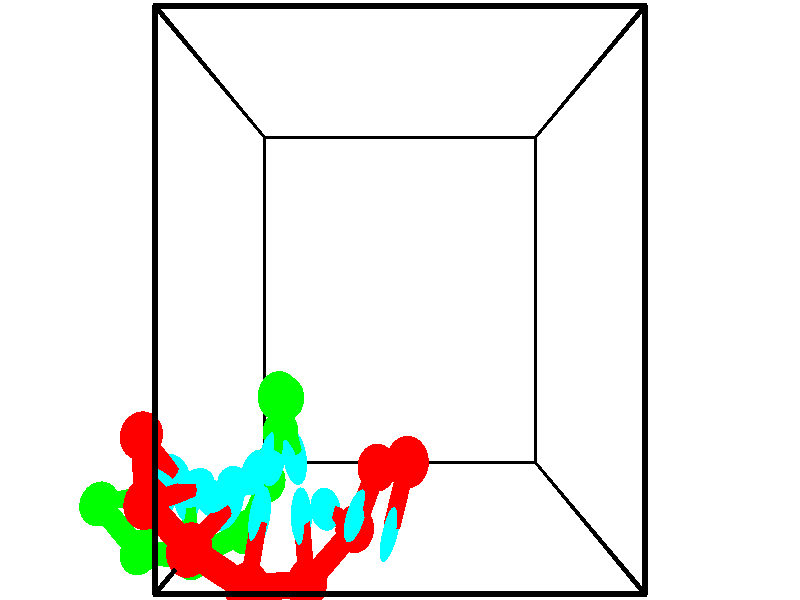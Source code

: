 // switches for output
#declare DRAW_BASES = 1; // possible values are 0, 1; only relevant for DNA ribbons
#declare DRAW_BASES_TYPE = 3; // possible values are 1, 2, 3; only relevant for DNA ribbons
#declare DRAW_FOG = 0; // set to 1 to enable fog

#include "colors.inc"

#include "transforms.inc"
background { rgb <1, 1, 1>}

#default {
   normal{
       ripples 0.25
       frequency 0.20
       turbulence 0.2
       lambda 5
   }
	finish {
		phong 0.1
		phong_size 40.
	}
}

// original window dimensions: 1024x640


// camera settings

camera {
	sky <-0, 1, 0>
	up <-0, 1, 0>
	right 1.6 * <1, 0, 0>
	location <2.5, 2.5, 11.1562>
	look_at <2.5, 2.5, 2.5>
	direction <0, 0, -8.6562>
	angle 67.0682
}


# declare cpy_camera_pos = <2.5, 2.5, 11.1562>;
# if (DRAW_FOG = 1)
fog {
	fog_type 2
	up vnormalize(cpy_camera_pos)
	color rgbt<1,1,1,0.3>
	distance 1e-5
	fog_alt 3e-3
	fog_offset 4
}
# end


// LIGHTS

# declare lum = 6;
global_settings {
	ambient_light rgb lum * <0.05, 0.05, 0.05>
	max_trace_level 15
}# declare cpy_direct_light_amount = 0.25;
light_source
{	1000 * <-1, -1, 1>,
	rgb lum * cpy_direct_light_amount
	parallel
}

light_source
{	1000 * <1, 1, -1>,
	rgb lum * cpy_direct_light_amount
	parallel
}

// strand 0

// nucleotide -1

// particle -1
sphere {
	<2.587984, 0.916001, 4.069657> 0.250000
	pigment { color rgbt <1,0,0,0> }
	no_shadow
}
cylinder {
	<2.474987, 0.532619, 4.085469>,  <2.407189, 0.302590, 4.094956>, 0.100000
	pigment { color rgbt <1,0,0,0> }
	no_shadow
}
cylinder {
	<2.474987, 0.532619, 4.085469>,  <2.587984, 0.916001, 4.069657>, 0.100000
	pigment { color rgbt <1,0,0,0> }
	no_shadow
}

// particle -1
sphere {
	<2.474987, 0.532619, 4.085469> 0.100000
	pigment { color rgbt <1,0,0,0> }
	no_shadow
}
sphere {
	0, 1
	scale<0.080000,0.200000,0.300000>
	matrix <-0.923233, 0.260460, -0.282492,
		0.260460, -0.116297, -0.958455,
		0.282492, 0.958455, -0.039530,
		2.390239, 0.245083, 4.097328>
	pigment { color rgbt <0,1,1,0> }
	no_shadow
}
cylinder {
	<2.204370, 0.703632, 3.387916>,  <2.587984, 0.916001, 4.069657>, 0.130000
	pigment { color rgbt <1,0,0,0> }
	no_shadow
}

// nucleotide -1

// particle -1
sphere {
	<2.204370, 0.703632, 3.387916> 0.250000
	pigment { color rgbt <1,0,0,0> }
	no_shadow
}
cylinder {
	<2.071964, 0.505821, 3.709381>,  <1.992521, 0.387135, 3.902260>, 0.100000
	pigment { color rgbt <1,0,0,0> }
	no_shadow
}
cylinder {
	<2.071964, 0.505821, 3.709381>,  <2.204370, 0.703632, 3.387916>, 0.100000
	pigment { color rgbt <1,0,0,0> }
	no_shadow
}

// particle -1
sphere {
	<2.071964, 0.505821, 3.709381> 0.100000
	pigment { color rgbt <1,0,0,0> }
	no_shadow
}
sphere {
	0, 1
	scale<0.080000,0.200000,0.300000>
	matrix <-0.941261, 0.112775, -0.318293,
		0.066772, -0.861815, -0.502809,
		-0.331014, -0.494527, 0.803662,
		1.972660, 0.357463, 3.950480>
	pigment { color rgbt <0,1,1,0> }
	no_shadow
}
cylinder {
	<1.910643, 0.017155, 3.297401>,  <2.204370, 0.703632, 3.387916>, 0.130000
	pigment { color rgbt <1,0,0,0> }
	no_shadow
}

// nucleotide -1

// particle -1
sphere {
	<1.910643, 0.017155, 3.297401> 0.250000
	pigment { color rgbt <1,0,0,0> }
	no_shadow
}
cylinder {
	<1.731319, 0.223206, 3.589610>,  <1.623725, 0.346836, 3.764935>, 0.100000
	pigment { color rgbt <1,0,0,0> }
	no_shadow
}
cylinder {
	<1.731319, 0.223206, 3.589610>,  <1.910643, 0.017155, 3.297401>, 0.100000
	pigment { color rgbt <1,0,0,0> }
	no_shadow
}

// particle -1
sphere {
	<1.731319, 0.223206, 3.589610> 0.100000
	pigment { color rgbt <1,0,0,0> }
	no_shadow
}
sphere {
	0, 1
	scale<0.080000,0.200000,0.300000>
	matrix <-0.861081, -0.029525, -0.507610,
		-0.239916, -0.856604, 0.456804,
		-0.448309, 0.515129, 0.730522,
		1.596827, 0.377744, 3.808766>
	pigment { color rgbt <0,1,1,0> }
	no_shadow
}
cylinder {
	<1.342608, -0.441872, 3.645040>,  <1.910643, 0.017155, 3.297401>, 0.130000
	pigment { color rgbt <1,0,0,0> }
	no_shadow
}

// nucleotide -1

// particle -1
sphere {
	<1.342608, -0.441872, 3.645040> 0.250000
	pigment { color rgbt <1,0,0,0> }
	no_shadow
}
cylinder {
	<1.303888, -0.043774, 3.649309>,  <1.280657, 0.195086, 3.651870>, 0.100000
	pigment { color rgbt <1,0,0,0> }
	no_shadow
}
cylinder {
	<1.303888, -0.043774, 3.649309>,  <1.342608, -0.441872, 3.645040>, 0.100000
	pigment { color rgbt <1,0,0,0> }
	no_shadow
}

// particle -1
sphere {
	<1.303888, -0.043774, 3.649309> 0.100000
	pigment { color rgbt <1,0,0,0> }
	no_shadow
}
sphere {
	0, 1
	scale<0.080000,0.200000,0.300000>
	matrix <-0.919992, -0.085377, -0.382526,
		-0.379797, -0.046846, 0.923883,
		-0.096798, 0.995247, 0.010672,
		1.274849, 0.254800, 3.652510>
	pigment { color rgbt <0,1,1,0> }
	no_shadow
}
cylinder {
	<0.684341, -0.360394, 3.974594>,  <1.342608, -0.441872, 3.645040>, 0.130000
	pigment { color rgbt <1,0,0,0> }
	no_shadow
}

// nucleotide -1

// particle -1
sphere {
	<0.684341, -0.360394, 3.974594> 0.250000
	pigment { color rgbt <1,0,0,0> }
	no_shadow
}
cylinder {
	<0.732199, 0.002964, 3.814342>,  <0.760913, 0.220979, 3.718190>, 0.100000
	pigment { color rgbt <1,0,0,0> }
	no_shadow
}
cylinder {
	<0.732199, 0.002964, 3.814342>,  <0.684341, -0.360394, 3.974594>, 0.100000
	pigment { color rgbt <1,0,0,0> }
	no_shadow
}

// particle -1
sphere {
	<0.732199, 0.002964, 3.814342> 0.100000
	pigment { color rgbt <1,0,0,0> }
	no_shadow
}
sphere {
	0, 1
	scale<0.080000,0.200000,0.300000>
	matrix <-0.938032, -0.028765, -0.345353,
		-0.325241, 0.417124, 0.848661,
		0.119644, 0.908394, -0.400631,
		0.768092, 0.275482, 3.694152>
	pigment { color rgbt <0,1,1,0> }
	no_shadow
}
cylinder {
	<0.093181, 0.121155, 4.258098>,  <0.684341, -0.360394, 3.974594>, 0.130000
	pigment { color rgbt <1,0,0,0> }
	no_shadow
}

// nucleotide -1

// particle -1
sphere {
	<0.093181, 0.121155, 4.258098> 0.250000
	pigment { color rgbt <1,0,0,0> }
	no_shadow
}
cylinder {
	<0.246069, 0.257374, 3.914485>,  <0.337802, 0.339105, 3.708318>, 0.100000
	pigment { color rgbt <1,0,0,0> }
	no_shadow
}
cylinder {
	<0.246069, 0.257374, 3.914485>,  <0.093181, 0.121155, 4.258098>, 0.100000
	pigment { color rgbt <1,0,0,0> }
	no_shadow
}

// particle -1
sphere {
	<0.246069, 0.257374, 3.914485> 0.100000
	pigment { color rgbt <1,0,0,0> }
	no_shadow
}
sphere {
	0, 1
	scale<0.080000,0.200000,0.300000>
	matrix <-0.900390, -0.071861, -0.429109,
		-0.207863, 0.937477, 0.279159,
		0.382219, 0.340548, -0.859032,
		0.360735, 0.359538, 3.656776>
	pigment { color rgbt <0,1,1,0> }
	no_shadow
}
cylinder {
	<-0.479458, 0.509261, 4.056230>,  <0.093181, 0.121155, 4.258098>, 0.130000
	pigment { color rgbt <1,0,0,0> }
	no_shadow
}

// nucleotide -1

// particle -1
sphere {
	<-0.479458, 0.509261, 4.056230> 0.250000
	pigment { color rgbt <1,0,0,0> }
	no_shadow
}
cylinder {
	<-0.269405, 0.506844, 3.715830>,  <-0.143374, 0.505393, 3.511590>, 0.100000
	pigment { color rgbt <1,0,0,0> }
	no_shadow
}
cylinder {
	<-0.269405, 0.506844, 3.715830>,  <-0.479458, 0.509261, 4.056230>, 0.100000
	pigment { color rgbt <1,0,0,0> }
	no_shadow
}

// particle -1
sphere {
	<-0.269405, 0.506844, 3.715830> 0.100000
	pigment { color rgbt <1,0,0,0> }
	no_shadow
}
sphere {
	0, 1
	scale<0.080000,0.200000,0.300000>
	matrix <-0.851014, 0.000470, -0.525142,
		0.003574, 0.999982, -0.004896,
		0.525130, -0.006043, -0.851000,
		-0.111866, 0.505031, 3.460530>
	pigment { color rgbt <0,1,1,0> }
	no_shadow
}
cylinder {
	<-0.745768, 1.081125, 3.574667>,  <-0.479458, 0.509261, 4.056230>, 0.130000
	pigment { color rgbt <1,0,0,0> }
	no_shadow
}

// nucleotide -1

// particle -1
sphere {
	<-0.745768, 1.081125, 3.574667> 0.250000
	pigment { color rgbt <1,0,0,0> }
	no_shadow
}
cylinder {
	<-0.588757, 0.783108, 3.358950>,  <-0.494550, 0.604298, 3.229520>, 0.100000
	pigment { color rgbt <1,0,0,0> }
	no_shadow
}
cylinder {
	<-0.588757, 0.783108, 3.358950>,  <-0.745768, 1.081125, 3.574667>, 0.100000
	pigment { color rgbt <1,0,0,0> }
	no_shadow
}

// particle -1
sphere {
	<-0.588757, 0.783108, 3.358950> 0.100000
	pigment { color rgbt <1,0,0,0> }
	no_shadow
}
sphere {
	0, 1
	scale<0.080000,0.200000,0.300000>
	matrix <-0.849220, -0.068420, -0.523588,
		0.353197, 0.663499, -0.659561,
		0.392528, -0.745042, -0.539291,
		-0.470998, 0.559595, 3.197163>
	pigment { color rgbt <0,1,1,0> }
	no_shadow
}
// strand 1

// nucleotide -1

// particle -1
sphere {
	<-1.684770, 0.136187, 2.751071> 0.250000
	pigment { color rgbt <0,1,0,0> }
	no_shadow
}
cylinder {
	<-1.422348, 0.123894, 2.449436>,  <-1.264895, 0.116518, 2.268456>, 0.100000
	pigment { color rgbt <0,1,0,0> }
	no_shadow
}
cylinder {
	<-1.422348, 0.123894, 2.449436>,  <-1.684770, 0.136187, 2.751071>, 0.100000
	pigment { color rgbt <0,1,0,0> }
	no_shadow
}

// particle -1
sphere {
	<-1.422348, 0.123894, 2.449436> 0.100000
	pigment { color rgbt <0,1,0,0> }
	no_shadow
}
sphere {
	0, 1
	scale<0.080000,0.200000,0.300000>
	matrix <0.754644, 0.040179, 0.654903,
		0.010168, -0.998720, 0.049556,
		0.656056, -0.030738, -0.754086,
		-1.225531, 0.114674, 2.223210>
	pigment { color rgbt <0,1,1,0> }
	no_shadow
}
cylinder {
	<-1.097316, -0.402910, 2.817188>,  <-1.684770, 0.136187, 2.751071>, 0.130000
	pigment { color rgbt <0,1,0,0> }
	no_shadow
}

// nucleotide -1

// particle -1
sphere {
	<-1.097316, -0.402910, 2.817188> 0.250000
	pigment { color rgbt <0,1,0,0> }
	no_shadow
}
cylinder {
	<-0.970253, -0.083393, 2.612825>,  <-0.894015, 0.108317, 2.490208>, 0.100000
	pigment { color rgbt <0,1,0,0> }
	no_shadow
}
cylinder {
	<-0.970253, -0.083393, 2.612825>,  <-1.097316, -0.402910, 2.817188>, 0.100000
	pigment { color rgbt <0,1,0,0> }
	no_shadow
}

// particle -1
sphere {
	<-0.970253, -0.083393, 2.612825> 0.100000
	pigment { color rgbt <0,1,0,0> }
	no_shadow
}
sphere {
	0, 1
	scale<0.080000,0.200000,0.300000>
	matrix <0.797574, 0.066308, 0.599565,
		0.512805, -0.597942, -0.616033,
		0.317657, 0.798792, -0.510906,
		-0.874956, 0.156245, 2.459554>
	pigment { color rgbt <0,1,1,0> }
	no_shadow
}
cylinder {
	<-0.387892, -0.493264, 2.726721>,  <-1.097316, -0.402910, 2.817188>, 0.130000
	pigment { color rgbt <0,1,0,0> }
	no_shadow
}

// nucleotide -1

// particle -1
sphere {
	<-0.387892, -0.493264, 2.726721> 0.250000
	pigment { color rgbt <0,1,0,0> }
	no_shadow
}
cylinder {
	<-0.454865, -0.102592, 2.672960>,  <-0.495048, 0.131811, 2.640704>, 0.100000
	pigment { color rgbt <0,1,0,0> }
	no_shadow
}
cylinder {
	<-0.454865, -0.102592, 2.672960>,  <-0.387892, -0.493264, 2.726721>, 0.100000
	pigment { color rgbt <0,1,0,0> }
	no_shadow
}

// particle -1
sphere {
	<-0.454865, -0.102592, 2.672960> 0.100000
	pigment { color rgbt <0,1,0,0> }
	no_shadow
}
sphere {
	0, 1
	scale<0.080000,0.200000,0.300000>
	matrix <0.781143, 0.214595, 0.586314,
		0.601483, -0.006820, -0.798857,
		-0.167432, 0.976679, -0.134402,
		-0.505094, 0.190411, 2.632640>
	pigment { color rgbt <0,1,1,0> }
	no_shadow
}
cylinder {
	<0.270094, -0.277711, 2.481741>,  <-0.387892, -0.493264, 2.726721>, 0.130000
	pigment { color rgbt <0,1,0,0> }
	no_shadow
}

// nucleotide -1

// particle -1
sphere {
	<0.270094, -0.277711, 2.481741> 0.250000
	pigment { color rgbt <0,1,0,0> }
	no_shadow
}
cylinder {
	<0.041405, 0.004597, 2.649084>,  <-0.095809, 0.173981, 2.749490>, 0.100000
	pigment { color rgbt <0,1,0,0> }
	no_shadow
}
cylinder {
	<0.041405, 0.004597, 2.649084>,  <0.270094, -0.277711, 2.481741>, 0.100000
	pigment { color rgbt <0,1,0,0> }
	no_shadow
}

// particle -1
sphere {
	<0.041405, 0.004597, 2.649084> 0.100000
	pigment { color rgbt <0,1,0,0> }
	no_shadow
}
sphere {
	0, 1
	scale<0.080000,0.200000,0.300000>
	matrix <0.762204, 0.268203, 0.589163,
		0.303609, 0.655711, -0.691278,
		-0.571723, 0.705770, 0.418356,
		-0.130112, 0.216328, 2.774591>
	pigment { color rgbt <0,1,1,0> }
	no_shadow
}
cylinder {
	<0.572001, 0.290274, 2.333271>,  <0.270094, -0.277711, 2.481741>, 0.130000
	pigment { color rgbt <0,1,0,0> }
	no_shadow
}

// nucleotide -1

// particle -1
sphere {
	<0.572001, 0.290274, 2.333271> 0.250000
	pigment { color rgbt <0,1,0,0> }
	no_shadow
}
cylinder {
	<0.381920, 0.361454, 2.677948>,  <0.267871, 0.404162, 2.884754>, 0.100000
	pigment { color rgbt <0,1,0,0> }
	no_shadow
}
cylinder {
	<0.381920, 0.361454, 2.677948>,  <0.572001, 0.290274, 2.333271>, 0.100000
	pigment { color rgbt <0,1,0,0> }
	no_shadow
}

// particle -1
sphere {
	<0.381920, 0.361454, 2.677948> 0.100000
	pigment { color rgbt <0,1,0,0> }
	no_shadow
}
sphere {
	0, 1
	scale<0.080000,0.200000,0.300000>
	matrix <0.858841, 0.306669, 0.410299,
		-0.191242, 0.935033, -0.298562,
		-0.475203, 0.177951, 0.861693,
		0.239359, 0.414839, 2.936456>
	pigment { color rgbt <0,1,1,0> }
	no_shadow
}
cylinder {
	<0.796866, 0.930706, 2.542729>,  <0.572001, 0.290274, 2.333271>, 0.130000
	pigment { color rgbt <0,1,0,0> }
	no_shadow
}

// nucleotide -1

// particle -1
sphere {
	<0.796866, 0.930706, 2.542729> 0.250000
	pigment { color rgbt <0,1,0,0> }
	no_shadow
}
cylinder {
	<0.668221, 0.735828, 2.867495>,  <0.591033, 0.618902, 3.062354>, 0.100000
	pigment { color rgbt <0,1,0,0> }
	no_shadow
}
cylinder {
	<0.668221, 0.735828, 2.867495>,  <0.796866, 0.930706, 2.542729>, 0.100000
	pigment { color rgbt <0,1,0,0> }
	no_shadow
}

// particle -1
sphere {
	<0.668221, 0.735828, 2.867495> 0.100000
	pigment { color rgbt <0,1,0,0> }
	no_shadow
}
sphere {
	0, 1
	scale<0.080000,0.200000,0.300000>
	matrix <0.819452, 0.286404, 0.496459,
		-0.474408, 0.824994, 0.307120,
		-0.321615, -0.487194, 0.811915,
		0.571736, 0.589670, 3.111069>
	pigment { color rgbt <0,1,1,0> }
	no_shadow
}
cylinder {
	<0.961411, 1.399198, 3.051848>,  <0.796866, 0.930706, 2.542729>, 0.130000
	pigment { color rgbt <0,1,0,0> }
	no_shadow
}

// nucleotide -1

// particle -1
sphere {
	<0.961411, 1.399198, 3.051848> 0.250000
	pigment { color rgbt <0,1,0,0> }
	no_shadow
}
cylinder {
	<0.907349, 1.062847, 3.261479>,  <0.874911, 0.861036, 3.387258>, 0.100000
	pigment { color rgbt <0,1,0,0> }
	no_shadow
}
cylinder {
	<0.907349, 1.062847, 3.261479>,  <0.961411, 1.399198, 3.051848>, 0.100000
	pigment { color rgbt <0,1,0,0> }
	no_shadow
}

// particle -1
sphere {
	<0.907349, 1.062847, 3.261479> 0.100000
	pigment { color rgbt <0,1,0,0> }
	no_shadow
}
sphere {
	0, 1
	scale<0.080000,0.200000,0.300000>
	matrix <0.803478, 0.216494, 0.554574,
		-0.579789, 0.496039, 0.646367,
		-0.135156, -0.840878, 0.524077,
		0.866802, 0.810584, 3.418703>
	pigment { color rgbt <0,1,1,0> }
	no_shadow
}
cylinder {
	<1.029691, 1.529423, 3.827801>,  <0.961411, 1.399198, 3.051848>, 0.130000
	pigment { color rgbt <0,1,0,0> }
	no_shadow
}

// nucleotide -1

// particle -1
sphere {
	<1.029691, 1.529423, 3.827801> 0.250000
	pigment { color rgbt <0,1,0,0> }
	no_shadow
}
cylinder {
	<1.125610, 1.153049, 3.732185>,  <1.183162, 0.927225, 3.674816>, 0.100000
	pigment { color rgbt <0,1,0,0> }
	no_shadow
}
cylinder {
	<1.125610, 1.153049, 3.732185>,  <1.029691, 1.529423, 3.827801>, 0.100000
	pigment { color rgbt <0,1,0,0> }
	no_shadow
}

// particle -1
sphere {
	<1.125610, 1.153049, 3.732185> 0.100000
	pigment { color rgbt <0,1,0,0> }
	no_shadow
}
sphere {
	0, 1
	scale<0.080000,0.200000,0.300000>
	matrix <0.891332, 0.115808, 0.438311,
		-0.384739, -0.318168, 0.866455,
		0.239799, -0.940934, -0.239038,
		1.197550, 0.870769, 3.660474>
	pigment { color rgbt <0,1,1,0> }
	no_shadow
}
// box output
cylinder {
	<0.000000, 0.000000, 0.000000>,  <5.000000, 0.000000, 0.000000>, 0.025000
	pigment { color rgbt <0,0,0,0> }
	no_shadow
}
cylinder {
	<0.000000, 0.000000, 0.000000>,  <0.000000, 5.000000, 0.000000>, 0.025000
	pigment { color rgbt <0,0,0,0> }
	no_shadow
}
cylinder {
	<0.000000, 0.000000, 0.000000>,  <0.000000, 0.000000, 5.000000>, 0.025000
	pigment { color rgbt <0,0,0,0> }
	no_shadow
}
cylinder {
	<5.000000, 5.000000, 5.000000>,  <0.000000, 5.000000, 5.000000>, 0.025000
	pigment { color rgbt <0,0,0,0> }
	no_shadow
}
cylinder {
	<5.000000, 5.000000, 5.000000>,  <5.000000, 0.000000, 5.000000>, 0.025000
	pigment { color rgbt <0,0,0,0> }
	no_shadow
}
cylinder {
	<5.000000, 5.000000, 5.000000>,  <5.000000, 5.000000, 0.000000>, 0.025000
	pigment { color rgbt <0,0,0,0> }
	no_shadow
}
cylinder {
	<0.000000, 0.000000, 5.000000>,  <0.000000, 5.000000, 5.000000>, 0.025000
	pigment { color rgbt <0,0,0,0> }
	no_shadow
}
cylinder {
	<0.000000, 0.000000, 5.000000>,  <5.000000, 0.000000, 5.000000>, 0.025000
	pigment { color rgbt <0,0,0,0> }
	no_shadow
}
cylinder {
	<5.000000, 5.000000, 0.000000>,  <0.000000, 5.000000, 0.000000>, 0.025000
	pigment { color rgbt <0,0,0,0> }
	no_shadow
}
cylinder {
	<5.000000, 5.000000, 0.000000>,  <5.000000, 0.000000, 0.000000>, 0.025000
	pigment { color rgbt <0,0,0,0> }
	no_shadow
}
cylinder {
	<5.000000, 0.000000, 5.000000>,  <5.000000, 0.000000, 0.000000>, 0.025000
	pigment { color rgbt <0,0,0,0> }
	no_shadow
}
cylinder {
	<0.000000, 5.000000, 0.000000>,  <0.000000, 5.000000, 5.000000>, 0.025000
	pigment { color rgbt <0,0,0,0> }
	no_shadow
}
// end of box output
